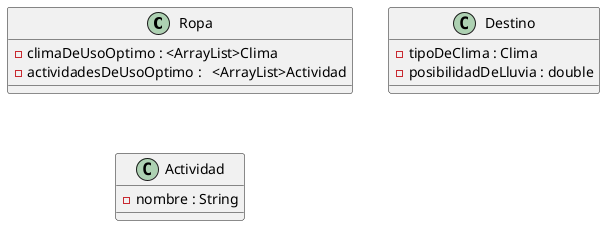 @startuml
class Ropa {
 - climaDeUsoOptimo : <ArrayList>Clima
 - actividadesDeUsoOptimo :   <ArrayList>Actividad
}
class Destino {
    - tipoDeClima : Clima
    - posibilidadDeLluvia : double
}

class Actividad {
    - nombre : String
}


@enduml